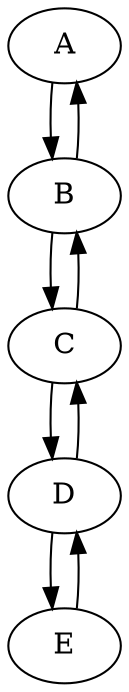 digraph "test" {
	"A" -> "B";
	"B" -> "A";

	"B" -> "C";
	"C" -> "B";

	"C" -> "D";
	"D" -> "C";

	"D" -> "E";
	"E" -> "D";
}
